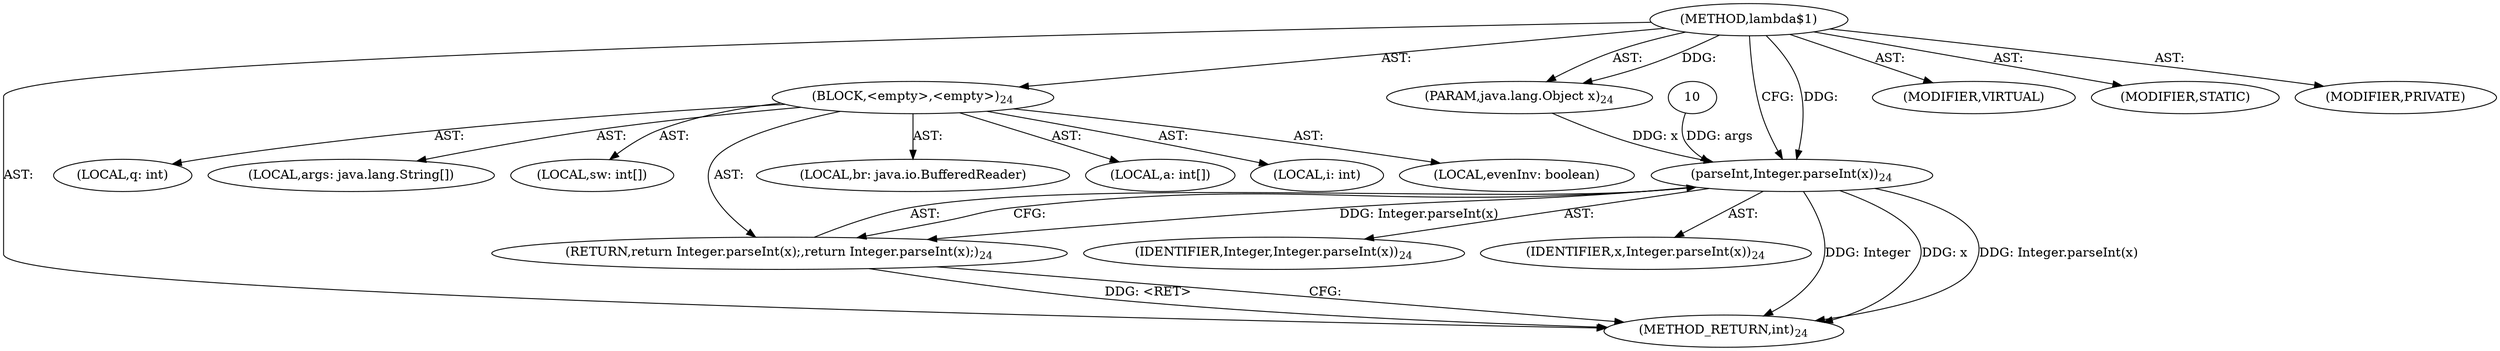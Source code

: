 digraph "lambda$1" {  
"226" [label = <(METHOD,lambda$1)> ]
"227" [label = <(PARAM,java.lang.Object x)<SUB>24</SUB>> ]
"228" [label = <(BLOCK,&lt;empty&gt;,&lt;empty&gt;)<SUB>24</SUB>> ]
"229" [label = <(LOCAL,sw: int[])> ]
"230" [label = <(LOCAL,br: java.io.BufferedReader)> ]
"231" [label = <(LOCAL,a: int[])> ]
"232" [label = <(LOCAL,i: int)> ]
"233" [label = <(LOCAL,evenInv: boolean)> ]
"234" [label = <(LOCAL,q: int)> ]
"235" [label = <(LOCAL,args: java.lang.String[])> ]
"236" [label = <(RETURN,return Integer.parseInt(x);,return Integer.parseInt(x);)<SUB>24</SUB>> ]
"237" [label = <(parseInt,Integer.parseInt(x))<SUB>24</SUB>> ]
"238" [label = <(IDENTIFIER,Integer,Integer.parseInt(x))<SUB>24</SUB>> ]
"239" [label = <(IDENTIFIER,x,Integer.parseInt(x))<SUB>24</SUB>> ]
"240" [label = <(METHOD_RETURN,int)<SUB>24</SUB>> ]
"241" [label = <(MODIFIER,VIRTUAL)> ]
"242" [label = <(MODIFIER,STATIC)> ]
"243" [label = <(MODIFIER,PRIVATE)> ]
  "226" -> "227"  [ label = "AST: "] 
  "226" -> "228"  [ label = "AST: "] 
  "226" -> "240"  [ label = "AST: "] 
  "226" -> "241"  [ label = "AST: "] 
  "226" -> "242"  [ label = "AST: "] 
  "226" -> "243"  [ label = "AST: "] 
  "228" -> "229"  [ label = "AST: "] 
  "228" -> "230"  [ label = "AST: "] 
  "228" -> "231"  [ label = "AST: "] 
  "228" -> "232"  [ label = "AST: "] 
  "228" -> "233"  [ label = "AST: "] 
  "228" -> "234"  [ label = "AST: "] 
  "228" -> "235"  [ label = "AST: "] 
  "228" -> "236"  [ label = "AST: "] 
  "236" -> "237"  [ label = "AST: "] 
  "237" -> "238"  [ label = "AST: "] 
  "237" -> "239"  [ label = "AST: "] 
  "236" -> "240"  [ label = "CFG: "] 
  "237" -> "236"  [ label = "CFG: "] 
  "226" -> "237"  [ label = "CFG: "] 
  "236" -> "240"  [ label = "DDG: &lt;RET&gt;"] 
  "237" -> "240"  [ label = "DDG: Integer"] 
  "237" -> "240"  [ label = "DDG: x"] 
  "237" -> "240"  [ label = "DDG: Integer.parseInt(x)"] 
  "226" -> "227"  [ label = "DDG: "] 
  "237" -> "236"  [ label = "DDG: Integer.parseInt(x)"] 
  "10" -> "237"  [ label = "DDG: args"] 
  "226" -> "237"  [ label = "DDG: "] 
  "227" -> "237"  [ label = "DDG: x"] 
}
